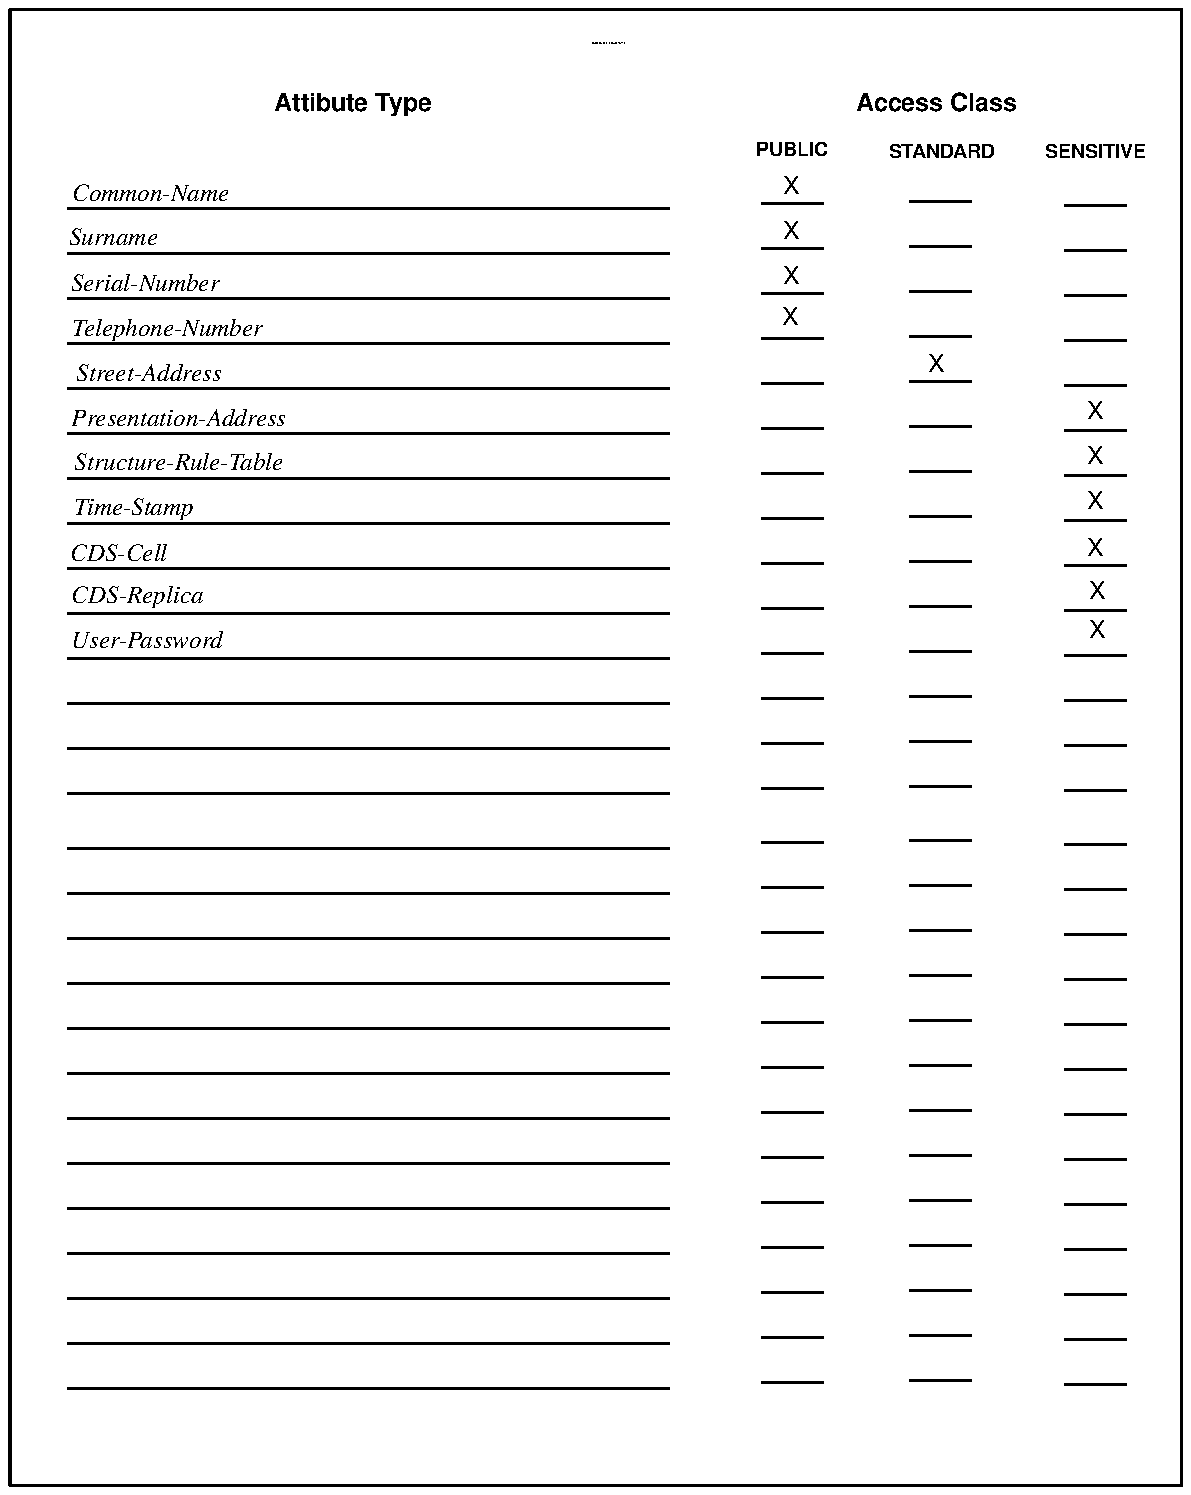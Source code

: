 ...\" @OSF_COPYRIGHT@
...\" COPYRIGHT NOTICE
...\" Copyright (c) 1990, 1991, 1992, 1993 Open Software Foundation, Inc.
...\" ALL RIGHTS RESERVED (DCE).  See the file named COPYRIGHT.DCE in the
...\" src directory for the full copyright text.
...\" 
...\" HISTORY
...\" $Log: fig14.aclschemaworksheet.pic,v $
...\" Revision 1.1.2.1  1994/08/04  21:01:56  hal
...\" 	Create DCE GDS Admin Gd & Ref from GDS parts of Adm Gd & Cmd Ref; fix log
...\" 	[1994/08/04  20:37:10  hal]
...\"
...\" Revision 1.1.2.4  1993/01/28  19:08:41  dbelch
...\" 	Embedding copyright notice
...\" 	[1993/01/28  18:36:31  dbelch]
...\" 
...\" Revision 1.1.2.3  1992/12/14  16:32:58  rnollman
...\" 	trying to submit
...\" 	[1992/12/04  15:24:25  rnollman]
...\" 
...\" 	updated after Munich review
...\" 	[1992/12/03  18:25:46  rnollman]
...\" 
...\" 	new illustration
...\" 	[1992/11/21  18:24:11  rnollman]
...\" 
...\" $EndLog$
.PS
scale = 106.667
"\fI\s9User-Password\s0\fP"  at 73, 450
.ps 20
line   from 563, 78 \
	to 595, 78 
line   from 563, 54 \
	to 595, 54 
line   from 563, 342 \
	to 595, 342 
line   from 563, 318 \
	to 595, 318 
line   from 563, 294 \
	to 595, 294 
line   from 563, 270 \
	to 595, 270 
line   from 563, 246 \
	to 595, 246 
line   from 563, 102 \
	to 595, 102 
line   from 563, 126 \
	to 595, 126 
line   from 563, 174 \
	to 595, 174 
line   from 563, 198 \
	to 595, 198 
line   from 563, 222 \
	to 595, 222 
line   from 563, 150 \
	to 595, 150 
line   from 401, 55 \
	to 433, 55 
line   from 401, 79 \
	to 433, 79 
line   from 401, 247 \
	to 433, 247 
line   from 401, 271 \
	to 433, 271 
line   from 401, 295 \
	to 433, 295 
line   from 401, 319 \
	to 433, 319 
line   from 401, 343 \
	to 433, 343 
line   from 401, 127 \
	to 433, 127 
line   from 401, 103 \
	to 433, 103 
line   from 401, 223 \
	to 433, 223 
line   from 401, 199 \
	to 433, 199 
line   from 401, 175 \
	to 433, 175 
line   from 401, 151 \
	to 433, 151 
line   from 31, 76 \
	to 351, 76 
line   from 31, 52 \
	to 351, 52 
line   from 31, 340 \
	to 351, 340 
line   from 31, 316 \
	to 351, 316 
line   from 31, 292 \
	to 351, 292 
line   from 31, 100 \
	to 351, 100 
line   from 31, 124 \
	to 351, 124 
line   from 31, 268 \
	to 351, 268 
line   from 31, 244 \
	to 351, 244 
line   from 31, 172 \
	to 351, 172 
line   from 31, 196 \
	to 351, 196 
line   from 31, 220 \
	to 351, 220 
line   from 31, 148 \
	to 351, 148 
.ps 10
"\f(HB\s7\s0\fP"  at 334, 198
.ps 20
line   from 480, 56 \
	to 512, 56 
line   from 480, 80 \
	to 512, 80 
line   from 480, 128 \
	to 512, 128 
line   from 480, 104 \
	to 512, 104 
line   from 480, 248 \
	to 512, 248 
line   from 480, 272 \
	to 512, 272 
line   from 480, 296 \
	to 512, 296 
line   from 480, 320 \
	to 512, 320 
line   from 480, 344 \
	to 512, 344 
line   from 480, 224 \
	to 512, 224 
line   from 480, 200 \
	to 512, 200 
line   from 480, 176 \
	to 512, 176 
line   from 480, 152 \
	to 512, 152 
line   from 563, 539 \
	to 595, 539 
line   from 563, 563 \
	to 595, 563 
line   from 563, 587 \
	to 595, 587 
line   from 563, 611 \
	to 595, 611 
line   from 563, 635 \
	to 595, 635 
line   from 563, 659 \
	to 595, 659 
line   from 563, 683 \
	to 595, 683 
line   from 563, 515 \
	to 595, 515 
line   from 563, 491 \
	to 595, 491 
line   from 563, 467 \
	to 595, 467 
line   from 563, 443 \
	to 595, 443 
line   from 563, 419 \
	to 595, 419 
line   from 563, 395 \
	to 595, 395 
line   from 563, 371 \
	to 595, 371 
line   from 401, 684 \
	to 433, 684 
line   from 401, 660 \
	to 433, 660 
line   from 401, 636 \
	to 433, 636 
line   from 401, 612 \
	to 433, 612 
line   from 401, 588 \
	to 433, 588 
line   from 401, 564 \
	to 433, 564 
line   from 401, 540 \
	to 433, 540 
line   from 401, 372 \
	to 433, 372 
line   from 401, 396 \
	to 433, 396 
line   from 401, 420 \
	to 433, 420 
line   from 401, 468 \
	to 433, 468 
line   from 401, 492 \
	to 433, 492 
line   from 401, 516 \
	to 433, 516 
box  wid 625 ht 787 at 312.5, 393.5
line   from 31, 537 \
	to 351, 537 
line   from 31, 561 \
	to 351, 561 
line   from 31, 585 \
	to 351, 585 
line   from 31, 609 \
	to 351, 609 
line   from 31, 633 \
	to 351, 633 
line   from 31, 657 \
	to 351, 657 
line   from 31, 513 \
	to 351, 513 
line   from 31, 489 \
	to 351, 489 
line   from 31, 465 \
	to 351, 465 
line   from 31, 441 \
	to 351, 441 
line   from 31, 417 \
	to 351, 417 
line   from 31, 393 \
	to 351, 393 
line   from 31, 369 \
	to 351, 369 
.ps 10
"\f(HB\s10ACL Schema Worksheet\s0\fP"  at 319, 772
.ps 20
line   from 31, 681 \
	to 351, 681 
.ps 10
"\f(HB\s9Access Class\s0\fP"  at 494, 736
"\f(HB\s9Attibute Type\s0\fP"  at 183, 736
.ps 20
line   from 480, 685 \
	to 512, 685 
line   from 480, 661 \
	to 512, 661 
line   from 480, 637 \
	to 512, 637 
line   from 480, 613 \
	to 512, 613 
line   from 480, 589 \
	to 512, 589 
line   from 480, 565 \
	to 512, 565 
line   from 480, 541 \
	to 512, 541 
line   from 480, 373 \
	to 512, 373 
line   from 480, 397 \
	to 512, 397 
line   from 480, 421 \
	to 512, 421 
line   from 480, 445 \
	to 512, 445 
line   from 480, 469 \
	to 512, 469 
line   from 480, 493 \
	to 512, 493 
line   from 480, 517 \
	to 512, 517 
.ps 10
"\f(HB\s7PUBLIC\s0\fP"  at 417, 712
"\f(HB\s7STANDARD\s0\fP"  at 497, 711
"\f(HB\s7SENSITIVE\s0\fP"  at 579, 711
.ps 20
line   from 401, 444 \
	to 433, 444 
.ps 10
"\fI\s9Common-Name\s0\fP"  at 75, 688
"\fI\s9Surname\s0\fP"  at 55, 665
"\fI\s9Serial-Number\s0\fP"  at 72, 640
"\fI\s9Telephone-Number\s0\fP"  at 84, 616
"\fI\s9Street-Address\s0\fP"  at 74, 592
"\fI\s9Presentation-Address\s0\fP"  at 90, 568
"\fI\s9Structure-Rule-Table\s0\fP"  at 90, 545
"\fI\s9Time-Stamp\s0\fP"  at 66, 521
"\fI\s9CDS-Cell\s0\fP"  at 58, 496
"\fI\s9CDS-Replica\s0\fP"  at 68, 474
"\fH\s9X\s0\fP"  at 417, 692
"\fH\s9X\s0\fP"  at 417, 668
"\fH\s9X\s0\fP"  at 417, 644
"\fH\s9X\s0\fP"  at 494, 597
"\fH\s9X\s0\fP"  at 579, 572
"\fH\s9X\s0\fP"  at 416, 622
"\fH\s9X\s0\fP"  at 579, 548
"\fH\s9X\s0\fP"  at 579, 524
"\fH\s9X\s0\fP"  at 579, 499
"\fH\s9X\s0\fP"  at 580, 476
"\fH\s9X\s0\fP"  at 580, 455
.PE
